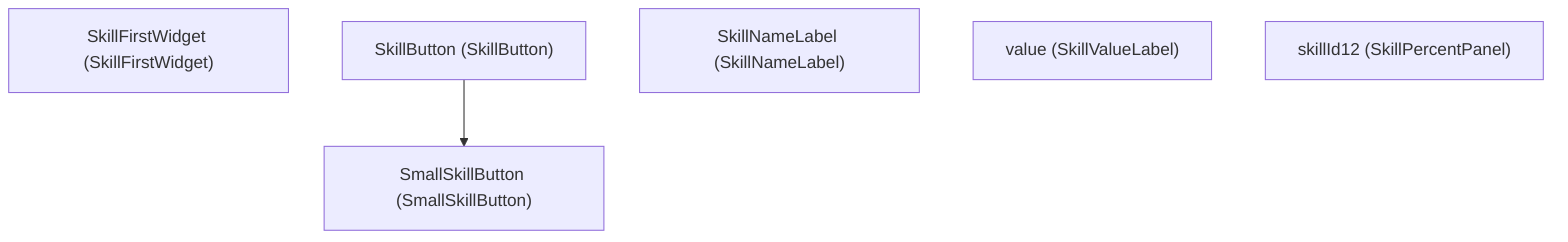 graph TD
    W0["SkillFirstWidget (SkillFirstWidget)"]
    W1["SkillButton (SkillButton)"]
    W2["SmallSkillButton (SmallSkillButton)"]
    W1 --> W2
    W3["SkillNameLabel (SkillNameLabel)"]
    W4["value (SkillValueLabel)"]
    W5["skillId12 (SkillPercentPanel)"]
